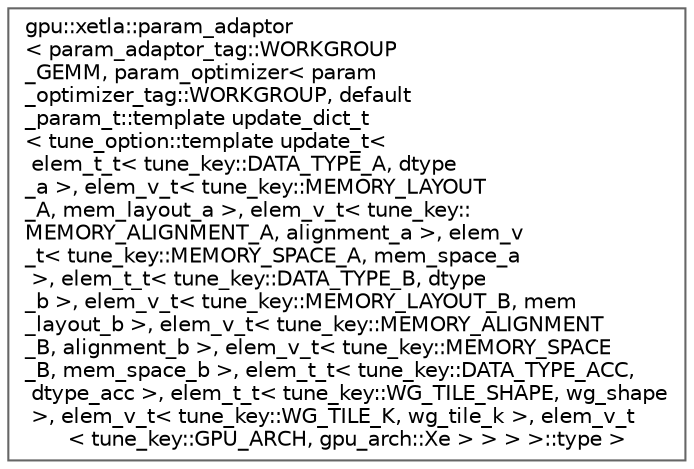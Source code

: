 digraph "Graphical Class Hierarchy"
{
 // LATEX_PDF_SIZE
  bgcolor="transparent";
  edge [fontname=Helvetica,fontsize=10,labelfontname=Helvetica,labelfontsize=10];
  node [fontname=Helvetica,fontsize=10,shape=box,height=0.2,width=0.4];
  rankdir="LR";
  Node0 [id="Node000000",label="gpu::xetla::param_adaptor\l\< param_adaptor_tag::WORKGROUP\l_GEMM, param_optimizer\< param\l_optimizer_tag::WORKGROUP, default\l_param_t::template update_dict_t\l\< tune_option::template update_t\<\l elem_t_t\< tune_key::DATA_TYPE_A, dtype\l_a \>, elem_v_t\< tune_key::MEMORY_LAYOUT\l_A, mem_layout_a \>, elem_v_t\< tune_key::\lMEMORY_ALIGNMENT_A, alignment_a \>, elem_v\l_t\< tune_key::MEMORY_SPACE_A, mem_space_a\l \>, elem_t_t\< tune_key::DATA_TYPE_B, dtype\l_b \>, elem_v_t\< tune_key::MEMORY_LAYOUT_B, mem\l_layout_b \>, elem_v_t\< tune_key::MEMORY_ALIGNMENT\l_B, alignment_b \>, elem_v_t\< tune_key::MEMORY_SPACE\l_B, mem_space_b \>, elem_t_t\< tune_key::DATA_TYPE_ACC,\l dtype_acc \>, elem_t_t\< tune_key::WG_TILE_SHAPE, wg_shape\l \>, elem_v_t\< tune_key::WG_TILE_K, wg_tile_k \>, elem_v_t\l\< tune_key::GPU_ARCH, gpu_arch::Xe \> \> \> \>::type \>",height=0.2,width=0.4,color="grey40", fillcolor="white", style="filled",URL="$structgpu_1_1xetla_1_1param__adaptor.html",tooltip=" "];
}
